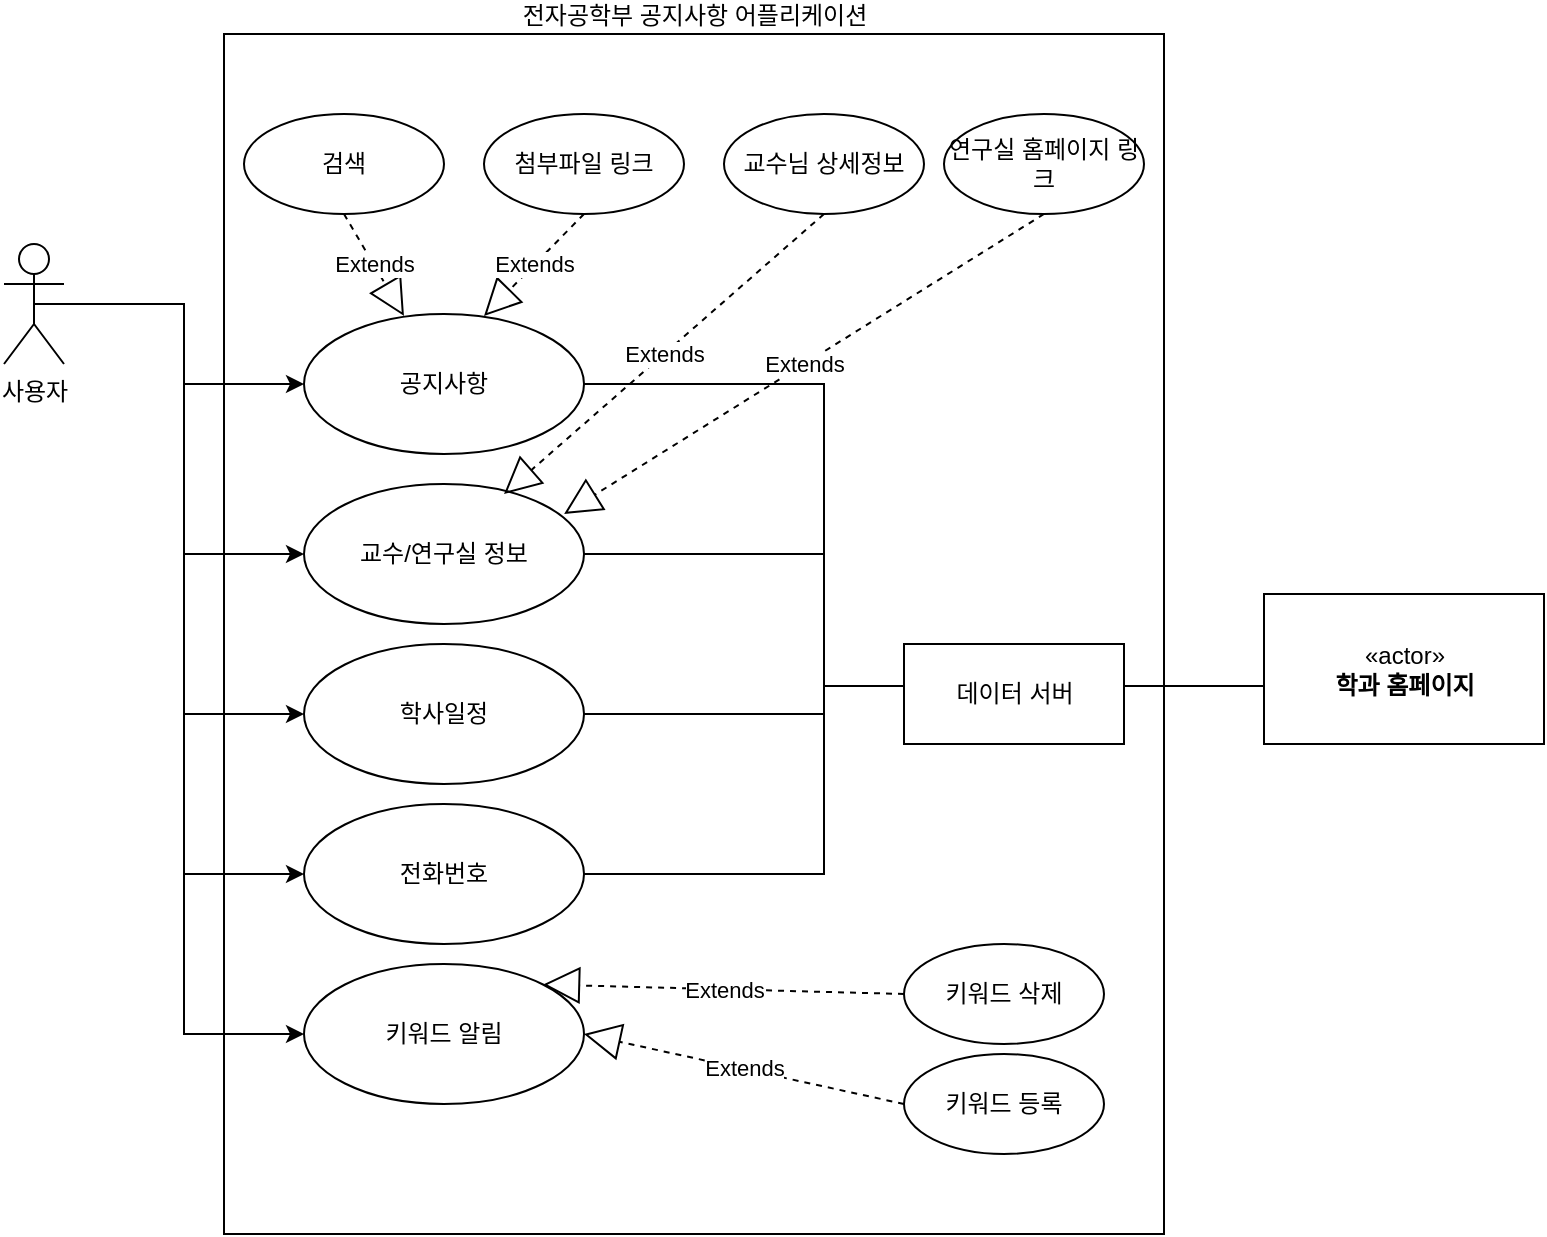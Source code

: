 <mxfile version="17.2.2" type="github">
  <diagram id="EWeKUhB-rBcNq4XTKKl2" name="Page-1">
    <mxGraphModel dx="1422" dy="794" grid="1" gridSize="10" guides="1" tooltips="1" connect="1" arrows="1" fold="1" page="1" pageScale="1" pageWidth="827" pageHeight="1169" math="0" shadow="0">
      <root>
        <mxCell id="0" />
        <mxCell id="1" parent="0" />
        <mxCell id="sgmFO3RqHn5g14kinJYt-2" value="전자공학부 공지사항 어플리케이션" style="verticalLabelPosition=top;verticalAlign=bottom;html=1;shape=mxgraph.basic.rect;fillColor2=none;strokeWidth=1;size=20;indent=5;shadow=0;noLabel=0;labelPosition=center;align=center;" vertex="1" parent="1">
          <mxGeometry x="160" y="40" width="470" height="600" as="geometry" />
        </mxCell>
        <mxCell id="sgmFO3RqHn5g14kinJYt-12" style="edgeStyle=orthogonalEdgeStyle;rounded=0;orthogonalLoop=1;jettySize=auto;html=1;exitX=0.5;exitY=0.5;exitDx=0;exitDy=0;exitPerimeter=0;" edge="1" parent="1" source="sgmFO3RqHn5g14kinJYt-1" target="sgmFO3RqHn5g14kinJYt-3">
          <mxGeometry relative="1" as="geometry" />
        </mxCell>
        <mxCell id="sgmFO3RqHn5g14kinJYt-17" style="edgeStyle=orthogonalEdgeStyle;rounded=0;orthogonalLoop=1;jettySize=auto;html=1;exitX=0.5;exitY=0.5;exitDx=0;exitDy=0;exitPerimeter=0;entryX=0;entryY=0.5;entryDx=0;entryDy=0;" edge="1" parent="1" source="sgmFO3RqHn5g14kinJYt-1" target="sgmFO3RqHn5g14kinJYt-4">
          <mxGeometry relative="1" as="geometry" />
        </mxCell>
        <mxCell id="sgmFO3RqHn5g14kinJYt-18" style="edgeStyle=orthogonalEdgeStyle;rounded=0;orthogonalLoop=1;jettySize=auto;html=1;exitX=0.5;exitY=0.5;exitDx=0;exitDy=0;exitPerimeter=0;entryX=0;entryY=0.5;entryDx=0;entryDy=0;" edge="1" parent="1" source="sgmFO3RqHn5g14kinJYt-1" target="sgmFO3RqHn5g14kinJYt-8">
          <mxGeometry relative="1" as="geometry" />
        </mxCell>
        <mxCell id="sgmFO3RqHn5g14kinJYt-20" style="edgeStyle=orthogonalEdgeStyle;rounded=0;orthogonalLoop=1;jettySize=auto;html=1;exitX=0.5;exitY=0.5;exitDx=0;exitDy=0;exitPerimeter=0;entryX=0;entryY=0.5;entryDx=0;entryDy=0;" edge="1" parent="1" source="sgmFO3RqHn5g14kinJYt-1" target="sgmFO3RqHn5g14kinJYt-7">
          <mxGeometry relative="1" as="geometry" />
        </mxCell>
        <mxCell id="sgmFO3RqHn5g14kinJYt-21" style="edgeStyle=orthogonalEdgeStyle;rounded=0;orthogonalLoop=1;jettySize=auto;html=1;exitX=0.5;exitY=0.5;exitDx=0;exitDy=0;exitPerimeter=0;entryX=1;entryY=0.5;entryDx=0;entryDy=0;" edge="1" parent="1" source="sgmFO3RqHn5g14kinJYt-1" target="sgmFO3RqHn5g14kinJYt-14">
          <mxGeometry relative="1" as="geometry" />
        </mxCell>
        <mxCell id="sgmFO3RqHn5g14kinJYt-1" value="사용자" style="shape=umlActor;verticalLabelPosition=bottom;verticalAlign=top;html=1;" vertex="1" parent="1">
          <mxGeometry x="50" y="145" width="30" height="60" as="geometry" />
        </mxCell>
        <mxCell id="sgmFO3RqHn5g14kinJYt-32" style="edgeStyle=orthogonalEdgeStyle;rounded=0;orthogonalLoop=1;jettySize=auto;html=1;exitX=1;exitY=0.5;exitDx=0;exitDy=0;entryX=0;entryY=0.75;entryDx=0;entryDy=0;endArrow=none;endFill=0;" edge="1" parent="1" source="sgmFO3RqHn5g14kinJYt-3" target="sgmFO3RqHn5g14kinJYt-23">
          <mxGeometry relative="1" as="geometry">
            <Array as="points">
              <mxPoint x="460" y="215" />
              <mxPoint x="460" y="366" />
            </Array>
          </mxGeometry>
        </mxCell>
        <mxCell id="sgmFO3RqHn5g14kinJYt-3" value="공지사항" style="ellipse;whiteSpace=wrap;html=1;" vertex="1" parent="1">
          <mxGeometry x="200" y="180" width="140" height="70" as="geometry" />
        </mxCell>
        <mxCell id="sgmFO3RqHn5g14kinJYt-28" style="edgeStyle=orthogonalEdgeStyle;rounded=0;orthogonalLoop=1;jettySize=auto;html=1;exitX=1;exitY=0.5;exitDx=0;exitDy=0;entryX=0;entryY=0.75;entryDx=0;entryDy=0;endArrow=none;endFill=0;" edge="1" parent="1" source="sgmFO3RqHn5g14kinJYt-4" target="sgmFO3RqHn5g14kinJYt-23">
          <mxGeometry relative="1" as="geometry">
            <Array as="points">
              <mxPoint x="460" y="300" />
              <mxPoint x="460" y="366" />
            </Array>
          </mxGeometry>
        </mxCell>
        <mxCell id="sgmFO3RqHn5g14kinJYt-4" value="교수/연구실 정보" style="ellipse;whiteSpace=wrap;html=1;" vertex="1" parent="1">
          <mxGeometry x="200" y="265" width="140" height="70" as="geometry" />
        </mxCell>
        <mxCell id="sgmFO3RqHn5g14kinJYt-30" style="edgeStyle=orthogonalEdgeStyle;rounded=0;orthogonalLoop=1;jettySize=auto;html=1;exitX=1;exitY=0.5;exitDx=0;exitDy=0;entryX=0;entryY=0.75;entryDx=0;entryDy=0;endArrow=none;endFill=0;" edge="1" parent="1" source="sgmFO3RqHn5g14kinJYt-7" target="sgmFO3RqHn5g14kinJYt-23">
          <mxGeometry relative="1" as="geometry">
            <Array as="points">
              <mxPoint x="460" y="460" />
              <mxPoint x="460" y="366" />
            </Array>
          </mxGeometry>
        </mxCell>
        <mxCell id="sgmFO3RqHn5g14kinJYt-7" value="전화번호" style="ellipse;whiteSpace=wrap;html=1;" vertex="1" parent="1">
          <mxGeometry x="200" y="425" width="140" height="70" as="geometry" />
        </mxCell>
        <mxCell id="sgmFO3RqHn5g14kinJYt-29" style="edgeStyle=orthogonalEdgeStyle;rounded=0;orthogonalLoop=1;jettySize=auto;html=1;exitX=1;exitY=0.5;exitDx=0;exitDy=0;entryX=0;entryY=0.75;entryDx=0;entryDy=0;endArrow=none;endFill=0;" edge="1" parent="1" source="sgmFO3RqHn5g14kinJYt-8" target="sgmFO3RqHn5g14kinJYt-23">
          <mxGeometry relative="1" as="geometry">
            <Array as="points">
              <mxPoint x="460" y="380" />
              <mxPoint x="460" y="366" />
            </Array>
          </mxGeometry>
        </mxCell>
        <mxCell id="sgmFO3RqHn5g14kinJYt-8" value="학사일정" style="ellipse;whiteSpace=wrap;html=1;" vertex="1" parent="1">
          <mxGeometry x="200" y="345" width="140" height="70" as="geometry" />
        </mxCell>
        <mxCell id="sgmFO3RqHn5g14kinJYt-14" value="키워드 알림" style="ellipse;whiteSpace=wrap;html=1;shadow=0;direction=west;" vertex="1" parent="1">
          <mxGeometry x="200" y="505" width="140" height="70" as="geometry" />
        </mxCell>
        <mxCell id="sgmFO3RqHn5g14kinJYt-23" value="«actor»&lt;br&gt;&lt;b&gt;학과 홈페이지&lt;/b&gt;" style="html=1;shadow=0;" vertex="1" parent="1">
          <mxGeometry x="680" y="320" width="140" height="75" as="geometry" />
        </mxCell>
        <mxCell id="sgmFO3RqHn5g14kinJYt-33" value="검색" style="ellipse;whiteSpace=wrap;html=1;shadow=0;" vertex="1" parent="1">
          <mxGeometry x="170" y="80" width="100" height="50" as="geometry" />
        </mxCell>
        <mxCell id="sgmFO3RqHn5g14kinJYt-44" value="첨부파일 링크" style="ellipse;whiteSpace=wrap;html=1;shadow=0;" vertex="1" parent="1">
          <mxGeometry x="290" y="80" width="100" height="50" as="geometry" />
        </mxCell>
        <mxCell id="sgmFO3RqHn5g14kinJYt-46" value="교수님 상세정보" style="ellipse;whiteSpace=wrap;html=1;shadow=0;" vertex="1" parent="1">
          <mxGeometry x="410" y="80" width="100" height="50" as="geometry" />
        </mxCell>
        <mxCell id="sgmFO3RqHn5g14kinJYt-48" value="Extends" style="endArrow=block;endSize=16;endFill=0;html=1;rounded=0;dashed=1;exitX=0.5;exitY=1;exitDx=0;exitDy=0;entryX=0.357;entryY=0.014;entryDx=0;entryDy=0;entryPerimeter=0;" edge="1" parent="1" source="sgmFO3RqHn5g14kinJYt-33" target="sgmFO3RqHn5g14kinJYt-3">
          <mxGeometry width="160" relative="1" as="geometry">
            <mxPoint x="330" y="410" as="sourcePoint" />
            <mxPoint x="490" y="410" as="targetPoint" />
          </mxGeometry>
        </mxCell>
        <mxCell id="sgmFO3RqHn5g14kinJYt-49" value="Extends" style="endArrow=block;endSize=16;endFill=0;html=1;rounded=0;dashed=1;exitX=0.5;exitY=1;exitDx=0;exitDy=0;" edge="1" parent="1" source="sgmFO3RqHn5g14kinJYt-46">
          <mxGeometry width="160" relative="1" as="geometry">
            <mxPoint x="330" y="410" as="sourcePoint" />
            <mxPoint x="300" y="270" as="targetPoint" />
          </mxGeometry>
        </mxCell>
        <mxCell id="sgmFO3RqHn5g14kinJYt-50" value="Extends" style="endArrow=block;endSize=16;endFill=0;html=1;rounded=0;dashed=1;exitX=0.5;exitY=1;exitDx=0;exitDy=0;entryX=0.643;entryY=0.014;entryDx=0;entryDy=0;entryPerimeter=0;" edge="1" parent="1" source="sgmFO3RqHn5g14kinJYt-44" target="sgmFO3RqHn5g14kinJYt-3">
          <mxGeometry width="160" relative="1" as="geometry">
            <mxPoint x="330" y="410" as="sourcePoint" />
            <mxPoint x="490" y="410" as="targetPoint" />
          </mxGeometry>
        </mxCell>
        <mxCell id="sgmFO3RqHn5g14kinJYt-52" value="데이터 서버" style="html=1;shadow=0;" vertex="1" parent="1">
          <mxGeometry x="500" y="345" width="110" height="50" as="geometry" />
        </mxCell>
        <mxCell id="sgmFO3RqHn5g14kinJYt-55" value="연구실 홈페이지 링크" style="ellipse;whiteSpace=wrap;html=1;shadow=0;" vertex="1" parent="1">
          <mxGeometry x="520" y="80" width="100" height="50" as="geometry" />
        </mxCell>
        <mxCell id="sgmFO3RqHn5g14kinJYt-58" value="Extends" style="endArrow=block;endSize=16;endFill=0;html=1;rounded=0;dashed=1;exitX=0.5;exitY=1;exitDx=0;exitDy=0;entryX=0.929;entryY=0.214;entryDx=0;entryDy=0;entryPerimeter=0;" edge="1" parent="1" source="sgmFO3RqHn5g14kinJYt-55" target="sgmFO3RqHn5g14kinJYt-4">
          <mxGeometry width="160" relative="1" as="geometry">
            <mxPoint x="330" y="400" as="sourcePoint" />
            <mxPoint x="490" y="400" as="targetPoint" />
          </mxGeometry>
        </mxCell>
        <mxCell id="sgmFO3RqHn5g14kinJYt-59" value="키워드 등록" style="ellipse;whiteSpace=wrap;html=1;shadow=0;" vertex="1" parent="1">
          <mxGeometry x="500" y="550" width="100" height="50" as="geometry" />
        </mxCell>
        <mxCell id="sgmFO3RqHn5g14kinJYt-60" value="키워드 삭제" style="ellipse;whiteSpace=wrap;html=1;shadow=0;" vertex="1" parent="1">
          <mxGeometry x="500" y="495" width="100" height="50" as="geometry" />
        </mxCell>
        <mxCell id="sgmFO3RqHn5g14kinJYt-62" value="Extends" style="endArrow=block;endSize=16;endFill=0;html=1;rounded=0;dashed=1;exitX=0;exitY=0.5;exitDx=0;exitDy=0;entryX=0;entryY=0.5;entryDx=0;entryDy=0;" edge="1" parent="1" source="sgmFO3RqHn5g14kinJYt-59" target="sgmFO3RqHn5g14kinJYt-14">
          <mxGeometry width="160" relative="1" as="geometry">
            <mxPoint x="330" y="500" as="sourcePoint" />
            <mxPoint x="490" y="500" as="targetPoint" />
          </mxGeometry>
        </mxCell>
        <mxCell id="sgmFO3RqHn5g14kinJYt-63" value="Extends" style="endArrow=block;endSize=16;endFill=0;html=1;rounded=0;dashed=1;exitX=0;exitY=0.5;exitDx=0;exitDy=0;entryX=0;entryY=1;entryDx=0;entryDy=0;" edge="1" parent="1" source="sgmFO3RqHn5g14kinJYt-60" target="sgmFO3RqHn5g14kinJYt-14">
          <mxGeometry width="160" relative="1" as="geometry">
            <mxPoint x="330" y="500" as="sourcePoint" />
            <mxPoint x="490" y="500" as="targetPoint" />
          </mxGeometry>
        </mxCell>
      </root>
    </mxGraphModel>
  </diagram>
</mxfile>
